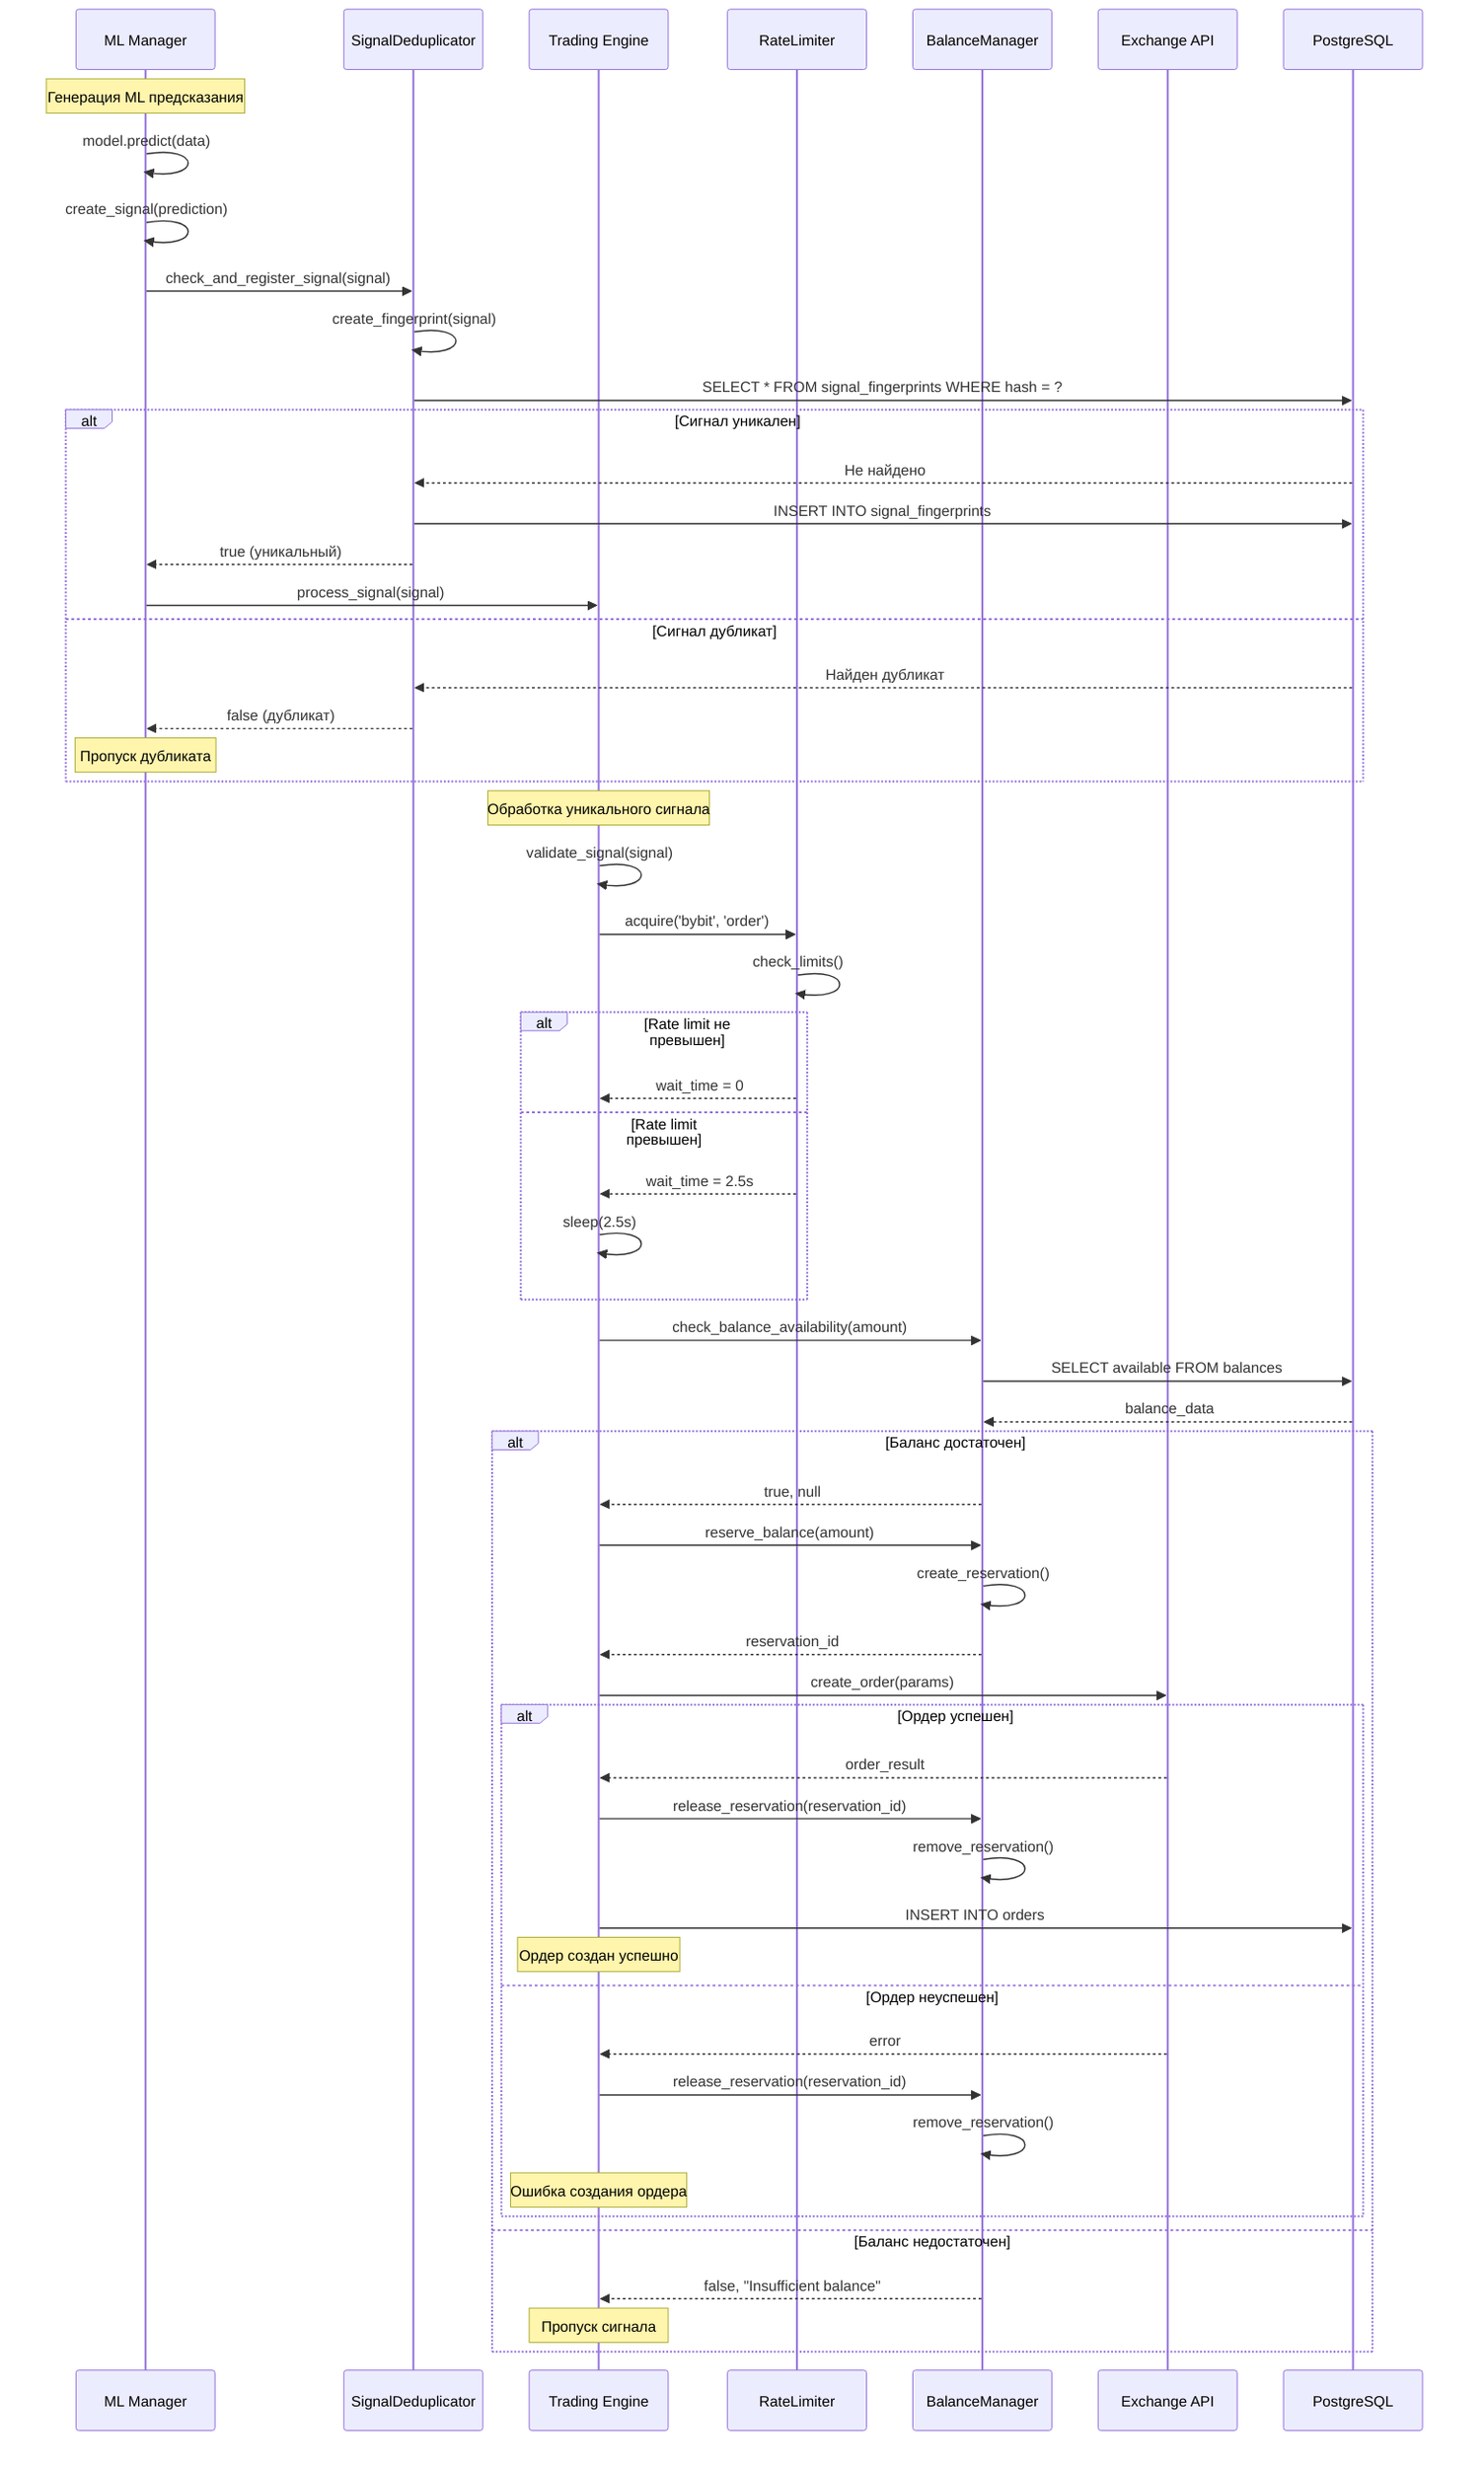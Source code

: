 sequenceDiagram
    participant ML as ML Manager
    participant SD as SignalDeduplicator
    participant TE as Trading Engine
    participant RL as RateLimiter
    participant BM as BalanceManager
    participant EX as Exchange API
    participant DB as PostgreSQL

    %% Генерация сигнала
    Note over ML: Генерация ML предсказания
    ML->>ML: model.predict(data)
    ML->>ML: create_signal(prediction)

    %% Проверка на дубликат
    ML->>SD: check_and_register_signal(signal)
    SD->>SD: create_fingerprint(signal)
    SD->>DB: SELECT * FROM signal_fingerprints WHERE hash = ?

    alt Сигнал уникален
        DB-->>SD: Не найдено
        SD->>DB: INSERT INTO signal_fingerprints
        SD-->>ML: true (уникальный)
        ML->>TE: process_signal(signal)
    else Сигнал дубликат
        DB-->>SD: Найден дубликат
        SD-->>ML: false (дубликат)
        Note over ML: Пропуск дубликата
    end

    %% Обработка сигнала
    Note over TE: Обработка уникального сигнала
    TE->>TE: validate_signal(signal)

    %% Проверка rate limit
    TE->>RL: acquire('bybit', 'order')
    RL->>RL: check_limits()

    alt Rate limit не превышен
        RL-->>TE: wait_time = 0
    else Rate limit превышен
        RL-->>TE: wait_time = 2.5s
        TE->>TE: sleep(2.5s)
    end

    %% Проверка и резервирование баланса
    TE->>BM: check_balance_availability(amount)
    BM->>DB: SELECT available FROM balances
    DB-->>BM: balance_data

    alt Баланс достаточен
        BM-->>TE: true, null
        TE->>BM: reserve_balance(amount)
        BM->>BM: create_reservation()
        BM-->>TE: reservation_id

        %% Создание ордера
        TE->>EX: create_order(params)

        alt Ордер успешен
            EX-->>TE: order_result
            TE->>BM: release_reservation(reservation_id)
            BM->>BM: remove_reservation()
            TE->>DB: INSERT INTO orders
            Note over TE: Ордер создан успешно
        else Ордер неуспешен
            EX-->>TE: error
            TE->>BM: release_reservation(reservation_id)
            BM->>BM: remove_reservation()
            Note over TE: Ошибка создания ордера
        end

    else Баланс недостаточен
        BM-->>TE: false, "Insufficient balance"
        Note over TE: Пропуск сигнала
    end